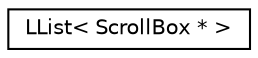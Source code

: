 digraph "Graphical Class Hierarchy"
{
 // LATEX_PDF_SIZE
  edge [fontname="Helvetica",fontsize="10",labelfontname="Helvetica",labelfontsize="10"];
  node [fontname="Helvetica",fontsize="10",shape=record];
  rankdir="LR";
  Node0 [label="LList\< ScrollBox * \>",height=0.2,width=0.4,color="black", fillcolor="white", style="filled",URL="$classLList.html",tooltip=" "];
}

